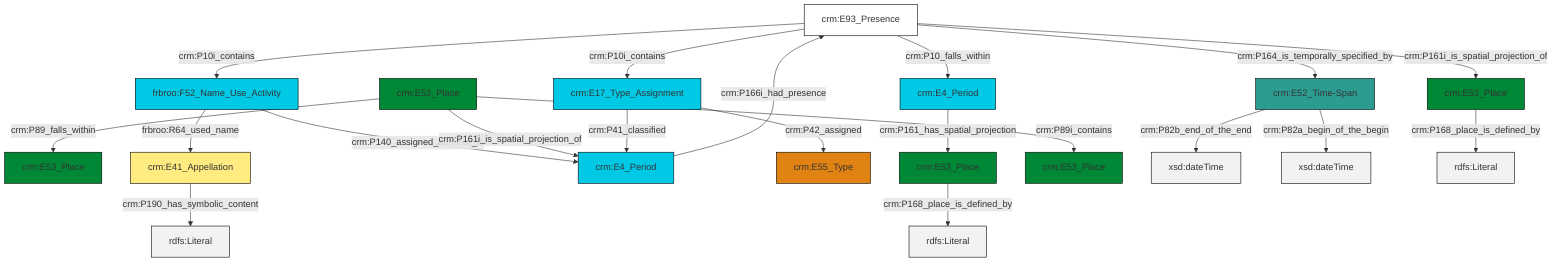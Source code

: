 graph TD
classDef Literal fill:#f2f2f2,stroke:#000000;
classDef CRM_Entity fill:#FFFFFF,stroke:#000000;
classDef Temporal_Entity fill:#00C9E6, stroke:#000000;
classDef Type fill:#E18312, stroke:#000000;
classDef Time-Span fill:#2C9C91, stroke:#000000;
classDef Appellation fill:#FFEB7F, stroke:#000000;
classDef Place fill:#008836, stroke:#000000;
classDef Persistent_Item fill:#B266B2, stroke:#000000;
classDef Conceptual_Object fill:#FFD700, stroke:#000000;
classDef Physical_Thing fill:#D2B48C, stroke:#000000;
classDef Actor fill:#f58aad, stroke:#000000;
classDef PC_Classes fill:#4ce600, stroke:#000000;
classDef Multi fill:#cccccc,stroke:#000000;

4["crm:E53_Place"]:::Place -->|crm:P89_falls_within| 5["crm:E53_Place"]:::Place
6["crm:E41_Appellation"]:::Appellation -->|crm:P190_has_symbolic_content| 7[rdfs:Literal]:::Literal
12["crm:E17_Type_Assignment"]:::Temporal_Entity -->|crm:P42_assigned| 13["crm:E55_Type"]:::Type
16["frbroo:F52_Name_Use_Activity"]:::Temporal_Entity -->|frbroo:R64_used_name| 6["crm:E41_Appellation"]:::Appellation
17["crm:E4_Period"]:::Temporal_Entity -->|crm:P161_has_spatial_projection| 18["crm:E53_Place"]:::Place
2["crm:E93_Presence"]:::CRM_Entity -->|crm:P10i_contains| 12["crm:E17_Type_Assignment"]:::Temporal_Entity
8["crm:E52_Time-Span"]:::Time-Span -->|crm:P82b_end_of_the_end| 21[xsd:dateTime]:::Literal
18["crm:E53_Place"]:::Place -->|crm:P168_place_is_defined_by| 25[rdfs:Literal]:::Literal
16["frbroo:F52_Name_Use_Activity"]:::Temporal_Entity -->|crm:P140_assigned_attribute_to| 10["crm:E4_Period"]:::Temporal_Entity
8["crm:E52_Time-Span"]:::Time-Span -->|crm:P82a_begin_of_the_begin| 27[xsd:dateTime]:::Literal
0["crm:E53_Place"]:::Place -->|crm:P168_place_is_defined_by| 28[rdfs:Literal]:::Literal
4["crm:E53_Place"]:::Place -->|crm:P161i_is_spatial_projection_of| 10["crm:E4_Period"]:::Temporal_Entity
4["crm:E53_Place"]:::Place -->|crm:P89i_contains| 19["crm:E53_Place"]:::Place
12["crm:E17_Type_Assignment"]:::Temporal_Entity -->|crm:P41_classified| 10["crm:E4_Period"]:::Temporal_Entity
2["crm:E93_Presence"]:::CRM_Entity -->|crm:P161i_is_spatial_projection_of| 0["crm:E53_Place"]:::Place
2["crm:E93_Presence"]:::CRM_Entity -->|crm:P164_is_temporally_specified_by| 8["crm:E52_Time-Span"]:::Time-Span
10["crm:E4_Period"]:::Temporal_Entity -->|crm:P166i_had_presence| 2["crm:E93_Presence"]:::CRM_Entity
2["crm:E93_Presence"]:::CRM_Entity -->|crm:P10_falls_within| 17["crm:E4_Period"]:::Temporal_Entity
2["crm:E93_Presence"]:::CRM_Entity -->|crm:P10i_contains| 16["frbroo:F52_Name_Use_Activity"]:::Temporal_Entity